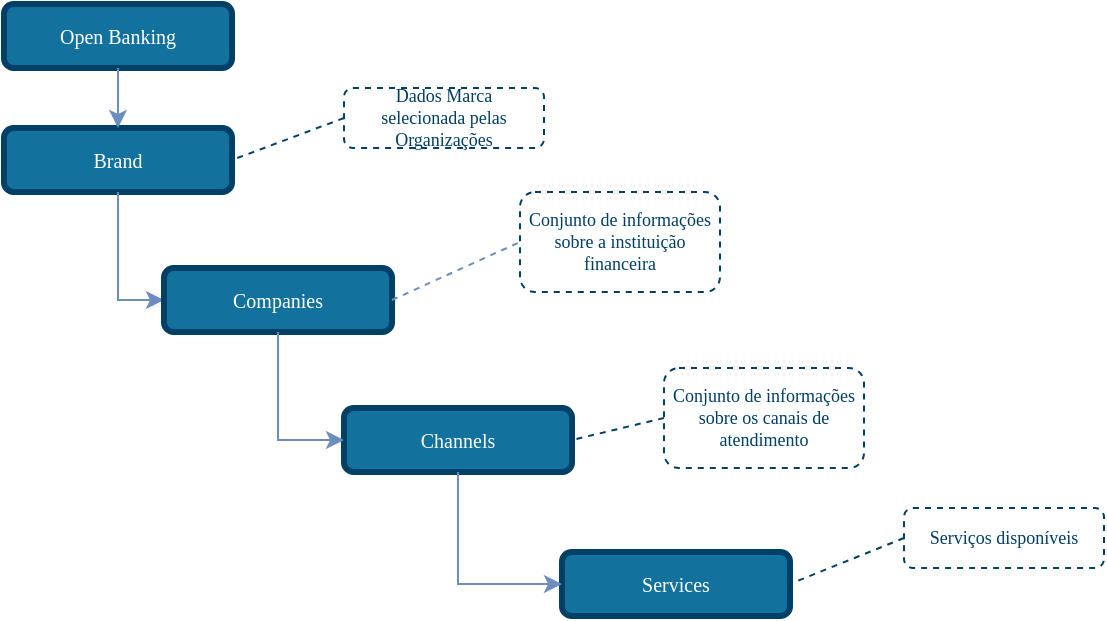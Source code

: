 <mxfile version="13.4.5" type="google"><diagram id="pwx9f-JPc5i2mSrcDJkJ" name="Page-1"><mxGraphModel dx="868" dy="482" grid="1" gridSize="10" guides="1" tooltips="1" connect="1" arrows="1" fold="1" page="1" pageScale="1" pageWidth="827" pageHeight="1169" math="0" shadow="0"><root><mxCell id="0"/><mxCell id="1" parent="0"/><mxCell id="CP8brj2QoUajFCljk4hs-1" value="Open Banking" style="rounded=1;whiteSpace=wrap;html=1;comic=0;shadow=0;backgroundOutline=0;snapToPoint=0;fixDash=0;strokeWidth=3;fontFamily=Verdana;fontStyle=0;labelBackgroundColor=none;labelBorderColor=none;fontSize=10;fillColor=#13719E;strokeColor=#003F66;fontColor=#ffffff;" parent="1" vertex="1"><mxGeometry x="190" y="148" width="114" height="32" as="geometry"/></mxCell><mxCell id="CP8brj2QoUajFCljk4hs-3" value="Channels" style="rounded=1;whiteSpace=wrap;html=1;comic=0;shadow=0;backgroundOutline=0;snapToPoint=0;fixDash=0;strokeWidth=3;fontFamily=Verdana;fontStyle=0;labelBackgroundColor=none;labelBorderColor=none;fontSize=10;fillColor=#13719E;strokeColor=#003F66;fontColor=#ffffff;" parent="1" vertex="1"><mxGeometry x="360" y="350" width="114" height="32" as="geometry"/></mxCell><mxCell id="CP8brj2QoUajFCljk4hs-12" value="Services" style="rounded=1;whiteSpace=wrap;html=1;comic=0;shadow=0;backgroundOutline=0;snapToPoint=0;fixDash=0;strokeWidth=3;fontFamily=Verdana;fontStyle=0;labelBackgroundColor=none;labelBorderColor=none;fontSize=10;fillColor=#13719E;strokeColor=#003F66;fontColor=#ffffff;" parent="1" vertex="1"><mxGeometry x="469" y="422" width="114" height="32" as="geometry"/></mxCell><mxCell id="CP8brj2QoUajFCljk4hs-20" value="&lt;font style=&quot;font-size: 9px;&quot;&gt;Conjunto de informações sobre os canais de atendimento&lt;/font&gt;" style="rounded=1;whiteSpace=wrap;html=1;shadow=0;comic=0;strokeColor=#003F66;strokeWidth=1;fillColor=#ffffff;gradientColor=#ffffff;fontFamily=Verdana;fontSize=9;fontColor=#003F66;dashed=1;spacingLeft=5;spacing=0;spacingRight=5;spacingBottom=5;spacingTop=5;align=center;verticalAlign=middle;" parent="1" vertex="1"><mxGeometry x="520" y="330" width="100" height="50" as="geometry"/></mxCell><mxCell id="CP8brj2QoUajFCljk4hs-23" value="" style="endArrow=none;dashed=1;html=1;shadow=0;strokeColor=#003F66;fontFamily=Verdana;fontSize=9;fontColor=#003F66;exitX=0;exitY=0.5;exitDx=0;exitDy=0;entryX=1;entryY=0.5;entryDx=0;entryDy=0;" parent="1" source="CP8brj2QoUajFCljk4hs-20" target="CP8brj2QoUajFCljk4hs-3" edge="1"><mxGeometry width="50" height="50" relative="1" as="geometry"><mxPoint x="610" y="390" as="sourcePoint"/><mxPoint x="660" y="340" as="targetPoint"/></mxGeometry></mxCell><mxCell id="CP8brj2QoUajFCljk4hs-26" value="&lt;font style=&quot;font-size: 9px&quot;&gt;Serviços disponíveis&lt;/font&gt;" style="rounded=1;whiteSpace=wrap;html=1;shadow=0;comic=0;strokeColor=#003F66;strokeWidth=1;fillColor=#ffffff;gradientColor=#ffffff;fontFamily=Verdana;fontSize=9;fontColor=#003F66;dashed=1;spacingLeft=5;spacing=0;spacingRight=5;spacingBottom=5;spacingTop=5;align=center;verticalAlign=middle;" parent="1" vertex="1"><mxGeometry x="640" y="400" width="100" height="30" as="geometry"/></mxCell><mxCell id="CP8brj2QoUajFCljk4hs-27" value="" style="endArrow=none;dashed=1;html=1;shadow=0;strokeColor=#003F66;fontFamily=Verdana;fontSize=9;fontColor=#003F66;entryX=1;entryY=0.5;entryDx=0;entryDy=0;exitX=0;exitY=0.5;exitDx=0;exitDy=0;" parent="1" source="CP8brj2QoUajFCljk4hs-26" target="CP8brj2QoUajFCljk4hs-12" edge="1"><mxGeometry width="50" height="50" relative="1" as="geometry"><mxPoint x="680" y="475" as="sourcePoint"/><mxPoint x="865" y="222" as="targetPoint"/></mxGeometry></mxCell><mxCell id="uRJKEQuUdYPlSQMc_A-S-1" value="Brand" style="rounded=1;whiteSpace=wrap;html=1;comic=0;shadow=0;backgroundOutline=0;snapToPoint=0;fixDash=0;strokeWidth=3;fontFamily=Verdana;fontStyle=0;labelBackgroundColor=none;labelBorderColor=none;fontSize=10;fillColor=#13719E;strokeColor=#003F66;fontColor=#ffffff;" parent="1" vertex="1"><mxGeometry x="190" y="210" width="114" height="32" as="geometry"/></mxCell><mxCell id="uRJKEQuUdYPlSQMc_A-S-5" value="&lt;font style=&quot;font-size: 9px&quot;&gt;Dados Marca selecionada pelas Organizações&lt;/font&gt;" style="rounded=1;whiteSpace=wrap;html=1;shadow=0;comic=0;strokeColor=#003F66;strokeWidth=1;fillColor=#ffffff;gradientColor=#ffffff;fontFamily=Verdana;fontSize=9;fontColor=#003F66;dashed=1;spacingLeft=5;spacing=0;spacingRight=5;spacingBottom=5;spacingTop=5;align=center;verticalAlign=middle;" parent="1" vertex="1"><mxGeometry x="360" y="190" width="100" height="30" as="geometry"/></mxCell><mxCell id="uRJKEQuUdYPlSQMc_A-S-6" value="" style="endArrow=none;dashed=1;html=1;shadow=0;strokeColor=#003F66;fontFamily=Verdana;fontSize=9;fontColor=#003F66;exitX=0;exitY=0.5;exitDx=0;exitDy=0;entryX=1;entryY=0.5;entryDx=0;entryDy=0;" parent="1" source="uRJKEQuUdYPlSQMc_A-S-5" target="uRJKEQuUdYPlSQMc_A-S-1" edge="1"><mxGeometry width="50" height="50" relative="1" as="geometry"><mxPoint x="365" y="310" as="sourcePoint"/><mxPoint x="314" y="320" as="targetPoint"/></mxGeometry></mxCell><mxCell id="hHVX7kMSBLNEhXkSZ_wz-1" style="edgeStyle=orthogonalEdgeStyle;rounded=0;orthogonalLoop=1;jettySize=auto;html=1;entryX=0.5;entryY=0;entryDx=0;entryDy=0;strokeColor=#6C8EBF;endArrow=classic;endFill=1;exitX=0.5;exitY=1;exitDx=0;exitDy=0;" parent="1" source="CP8brj2QoUajFCljk4hs-1" target="uRJKEQuUdYPlSQMc_A-S-1" edge="1"><mxGeometry relative="1" as="geometry"><mxPoint x="230" y="60" as="sourcePoint"/><mxPoint x="332" y="147" as="targetPoint"/></mxGeometry></mxCell><mxCell id="hHVX7kMSBLNEhXkSZ_wz-2" style="edgeStyle=orthogonalEdgeStyle;rounded=0;orthogonalLoop=1;jettySize=auto;html=1;exitX=0.5;exitY=1;exitDx=0;exitDy=0;entryX=0;entryY=0.5;entryDx=0;entryDy=0;strokeColor=#6C8EBF;endArrow=classic;endFill=1;" parent="1" source="uRJKEQuUdYPlSQMc_A-S-1" target="hHVX7kMSBLNEhXkSZ_wz-5" edge="1"><mxGeometry relative="1" as="geometry"><mxPoint x="210" y="290" as="sourcePoint"/><mxPoint x="245" y="332" as="targetPoint"/></mxGeometry></mxCell><mxCell id="hHVX7kMSBLNEhXkSZ_wz-4" style="edgeStyle=orthogonalEdgeStyle;rounded=0;orthogonalLoop=1;jettySize=auto;html=1;exitX=0.5;exitY=1;exitDx=0;exitDy=0;entryX=0;entryY=0.5;entryDx=0;entryDy=0;strokeColor=#6C8EBF;endArrow=classic;endFill=1;" parent="1" source="CP8brj2QoUajFCljk4hs-3" target="CP8brj2QoUajFCljk4hs-12" edge="1"><mxGeometry relative="1" as="geometry"><mxPoint x="360" y="502" as="sourcePoint"/><mxPoint x="393" y="556" as="targetPoint"/></mxGeometry></mxCell><mxCell id="hHVX7kMSBLNEhXkSZ_wz-5" value="Companies" style="rounded=1;whiteSpace=wrap;html=1;comic=0;shadow=0;backgroundOutline=0;snapToPoint=0;fixDash=0;strokeWidth=3;fontFamily=Verdana;fontStyle=0;labelBackgroundColor=none;labelBorderColor=none;fontSize=10;fillColor=#13719E;strokeColor=#003F66;fontColor=#ffffff;" parent="1" vertex="1"><mxGeometry x="270" y="280" width="114" height="32" as="geometry"/></mxCell><mxCell id="hHVX7kMSBLNEhXkSZ_wz-6" style="edgeStyle=orthogonalEdgeStyle;rounded=0;orthogonalLoop=1;jettySize=auto;html=1;exitX=0.5;exitY=1;exitDx=0;exitDy=0;entryX=0;entryY=0.5;entryDx=0;entryDy=0;strokeColor=#6C8EBF;endArrow=classic;endFill=1;" parent="1" source="hHVX7kMSBLNEhXkSZ_wz-5" target="CP8brj2QoUajFCljk4hs-3" edge="1"><mxGeometry relative="1" as="geometry"><mxPoint x="281" y="401" as="sourcePoint"/><mxPoint x="304" y="455" as="targetPoint"/></mxGeometry></mxCell><mxCell id="hHVX7kMSBLNEhXkSZ_wz-7" style="edgeStyle=none;rounded=1;orthogonalLoop=1;jettySize=auto;html=1;exitX=1;exitY=0.5;exitDx=0;exitDy=0;entryX=0;entryY=0.5;entryDx=0;entryDy=0;dashed=1;endArrow=none;endFill=0;endSize=6;strokeColor=#6C8EBF;" parent="1" source="hHVX7kMSBLNEhXkSZ_wz-5" target="hHVX7kMSBLNEhXkSZ_wz-8" edge="1"><mxGeometry relative="1" as="geometry"><mxPoint x="400" y="284" as="sourcePoint"/></mxGeometry></mxCell><mxCell id="hHVX7kMSBLNEhXkSZ_wz-8" value="&lt;font style=&quot;font-size: 9px&quot;&gt;Conjunto de informações sobre a instituição financeira&lt;/font&gt;" style="rounded=1;whiteSpace=wrap;html=1;shadow=0;comic=0;strokeColor=#003F66;strokeWidth=1;fillColor=#ffffff;gradientColor=#ffffff;fontFamily=Verdana;fontSize=9;fontColor=#003F66;dashed=1;spacingLeft=5;spacing=0;spacingRight=5;spacingBottom=5;spacingTop=5;align=center;verticalAlign=middle;" parent="1" vertex="1"><mxGeometry x="448" y="242" width="100" height="50" as="geometry"/></mxCell></root></mxGraphModel></diagram></mxfile>